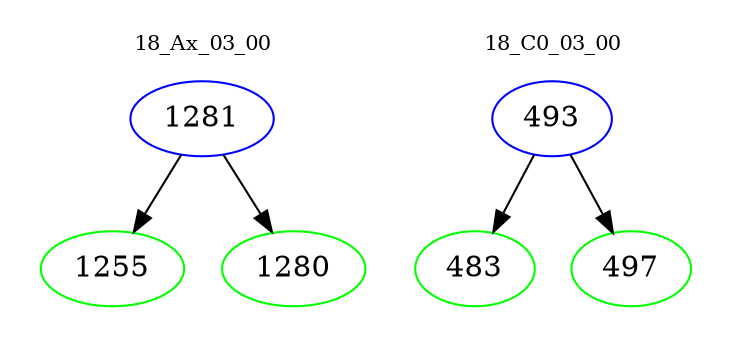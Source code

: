 digraph{
subgraph cluster_0 {
color = white
label = "18_Ax_03_00";
fontsize=10;
T0_1281 [label="1281", color="blue"]
T0_1281 -> T0_1255 [color="black"]
T0_1255 [label="1255", color="green"]
T0_1281 -> T0_1280 [color="black"]
T0_1280 [label="1280", color="green"]
}
subgraph cluster_1 {
color = white
label = "18_C0_03_00";
fontsize=10;
T1_493 [label="493", color="blue"]
T1_493 -> T1_483 [color="black"]
T1_483 [label="483", color="green"]
T1_493 -> T1_497 [color="black"]
T1_497 [label="497", color="green"]
}
}
